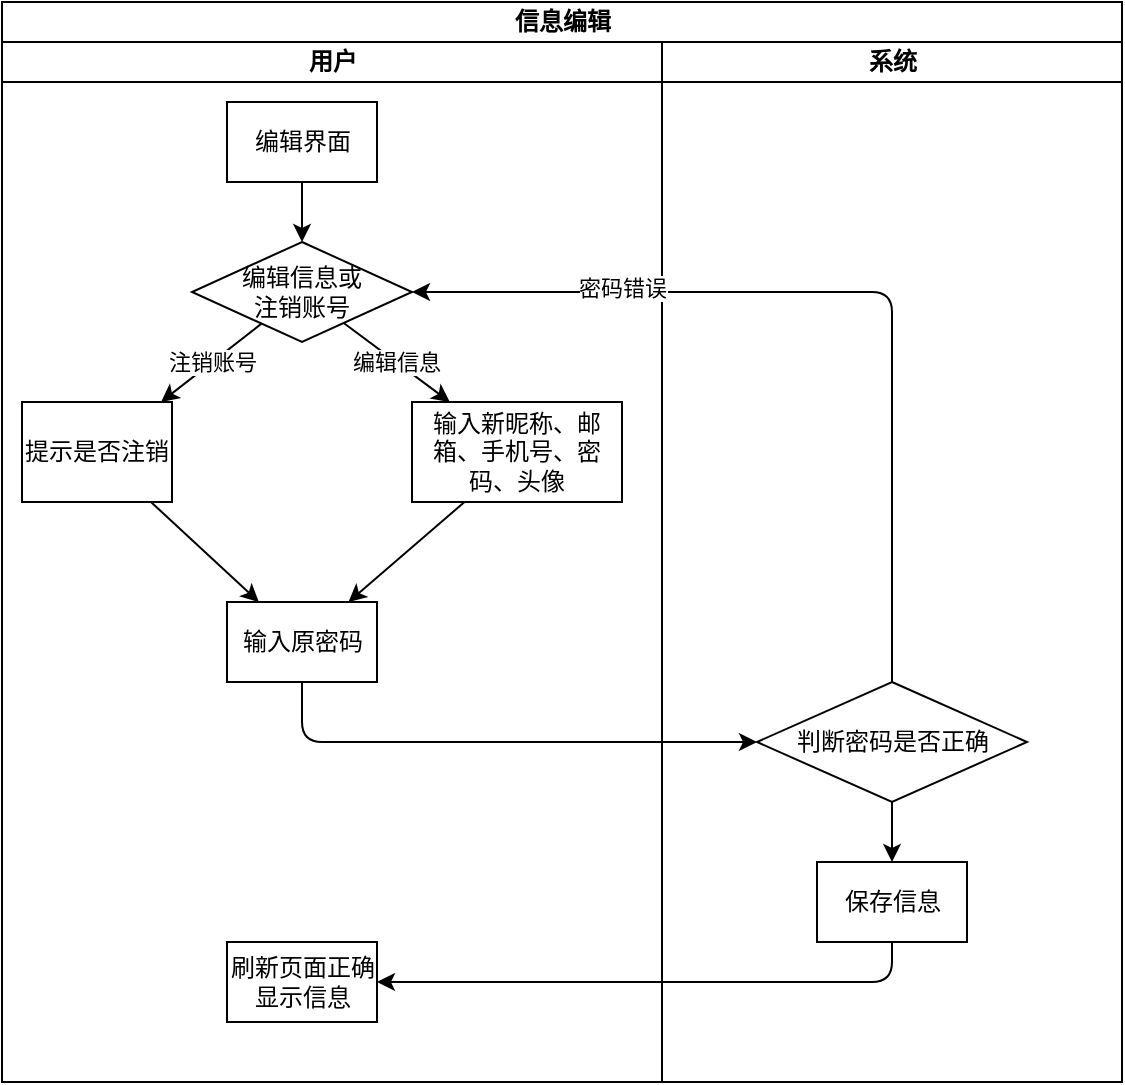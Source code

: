 <mxfile>
    <diagram id="YFM-RyfU9Ck2eGb5KXJd" name="第 1 页">
        <mxGraphModel dx="886" dy="1695" grid="1" gridSize="10" guides="1" tooltips="1" connect="1" arrows="1" fold="1" page="1" pageScale="1" pageWidth="827" pageHeight="1169" math="0" shadow="0">
            <root>
                <mxCell id="0"/>
                <mxCell id="1" parent="0"/>
                <mxCell id="2" value="信息编辑" style="swimlane;childLayout=stackLayout;resizeParent=1;resizeParentMax=0;startSize=20;html=1;rounded=0;shadow=0;glass=0;swimlaneFillColor=default;" vertex="1" parent="1">
                    <mxGeometry x="190" y="-180" width="560" height="540" as="geometry"/>
                </mxCell>
                <mxCell id="3" value="用户" style="swimlane;startSize=20;html=1;rounded=0;swimlaneFillColor=default;spacingLeft=0;" vertex="1" parent="2">
                    <mxGeometry y="20" width="330" height="520" as="geometry"/>
                </mxCell>
                <mxCell id="4" value="" style="edgeStyle=none;html=1;" edge="1" parent="3" source="5" target="7">
                    <mxGeometry relative="1" as="geometry"/>
                </mxCell>
                <mxCell id="5" value="编辑界面" style="rounded=0;whiteSpace=wrap;html=1;gradientColor=none;" vertex="1" parent="3">
                    <mxGeometry x="112.5" y="30" width="75" height="40" as="geometry"/>
                </mxCell>
                <mxCell id="6" value="编辑信息" style="edgeStyle=none;html=1;" edge="1" parent="3" source="7" target="11">
                    <mxGeometry relative="1" as="geometry"/>
                </mxCell>
                <mxCell id="7" value="编辑信息或注销账号" style="rhombus;whiteSpace=wrap;html=1;rounded=0;gradientColor=none;spacingLeft=20;spacingRight=20;" vertex="1" parent="3">
                    <mxGeometry x="95" y="100" width="110" height="50" as="geometry"/>
                </mxCell>
                <mxCell id="8" value="" style="edgeStyle=none;html=1;" edge="1" parent="3" source="9" target="12">
                    <mxGeometry relative="1" as="geometry"/>
                </mxCell>
                <mxCell id="9" value="提示是否注销" style="whiteSpace=wrap;html=1;rounded=0;gradientColor=none;spacingLeft=0;spacingRight=0;" vertex="1" parent="3">
                    <mxGeometry x="10" y="180" width="75" height="50" as="geometry"/>
                </mxCell>
                <mxCell id="10" value="注销账号" style="edgeStyle=none;html=1;" edge="1" parent="3" source="7" target="9">
                    <mxGeometry relative="1" as="geometry"/>
                </mxCell>
                <mxCell id="11" value="输入新昵称、邮箱、手机号、密码、头像" style="whiteSpace=wrap;html=1;rounded=0;gradientColor=none;spacingLeft=0;spacingRight=0;spacing=2;" vertex="1" parent="3">
                    <mxGeometry x="205" y="180" width="105" height="50" as="geometry"/>
                </mxCell>
                <mxCell id="12" value="输入原密码" style="whiteSpace=wrap;html=1;rounded=0;gradientColor=none;spacingLeft=0;spacingRight=0;" vertex="1" parent="3">
                    <mxGeometry x="112.5" y="280" width="75" height="40" as="geometry"/>
                </mxCell>
                <mxCell id="13" style="edgeStyle=none;html=1;exitX=0.25;exitY=1;exitDx=0;exitDy=0;" edge="1" parent="3" source="11" target="12">
                    <mxGeometry relative="1" as="geometry">
                        <mxPoint x="160" y="500.0" as="targetPoint"/>
                    </mxGeometry>
                </mxCell>
                <mxCell id="14" value="刷新页面正确显示信息" style="whiteSpace=wrap;html=1;rounded=0;gradientColor=none;spacingLeft=0;spacingRight=0;" vertex="1" parent="3">
                    <mxGeometry x="112.5" y="450" width="75" height="40" as="geometry"/>
                </mxCell>
                <mxCell id="15" value="系统" style="swimlane;startSize=20;html=1;rounded=0;swimlaneFillColor=default;" vertex="1" parent="2">
                    <mxGeometry x="330" y="20" width="230" height="520" as="geometry"/>
                </mxCell>
                <mxCell id="16" value="" style="edgeStyle=none;html=1;" edge="1" parent="15" source="17" target="18">
                    <mxGeometry relative="1" as="geometry"/>
                </mxCell>
                <mxCell id="17" value="判断密码是否正确" style="rhombus;whiteSpace=wrap;html=1;rounded=0;gradientColor=none;spacingLeft=0;spacingRight=0;" vertex="1" parent="15">
                    <mxGeometry x="47.5" y="320" width="135" height="60" as="geometry"/>
                </mxCell>
                <mxCell id="18" value="保存信息" style="whiteSpace=wrap;html=1;rounded=0;gradientColor=none;spacingLeft=0;spacingRight=0;" vertex="1" parent="15">
                    <mxGeometry x="77.5" y="410" width="75" height="40" as="geometry"/>
                </mxCell>
                <mxCell id="19" value="" style="edgeStyle=none;html=1;exitX=0.5;exitY=1;exitDx=0;exitDy=0;" edge="1" parent="2" source="12" target="17">
                    <mxGeometry relative="1" as="geometry">
                        <Array as="points">
                            <mxPoint x="150" y="370"/>
                        </Array>
                    </mxGeometry>
                </mxCell>
                <mxCell id="20" style="edgeStyle=none;html=1;exitX=0.5;exitY=0;exitDx=0;exitDy=0;entryX=1;entryY=0.5;entryDx=0;entryDy=0;" edge="1" parent="2" source="17" target="7">
                    <mxGeometry relative="1" as="geometry">
                        <mxPoint x="200" y="140.0" as="targetPoint"/>
                        <Array as="points">
                            <mxPoint x="445" y="145"/>
                        </Array>
                    </mxGeometry>
                </mxCell>
                <mxCell id="21" value="密码错误" style="edgeLabel;html=1;align=center;verticalAlign=middle;resizable=0;points=[];" vertex="1" connectable="0" parent="20">
                    <mxGeometry x="0.519" y="-2" relative="1" as="geometry">
                        <mxPoint as="offset"/>
                    </mxGeometry>
                </mxCell>
                <mxCell id="22" value="" style="edgeStyle=none;html=1;exitX=0.5;exitY=1;exitDx=0;exitDy=0;" edge="1" parent="2" source="18" target="14">
                    <mxGeometry relative="1" as="geometry">
                        <mxPoint x="520" y="470" as="sourcePoint"/>
                        <Array as="points">
                            <mxPoint x="445" y="490"/>
                        </Array>
                    </mxGeometry>
                </mxCell>
            </root>
        </mxGraphModel>
    </diagram>
</mxfile>
